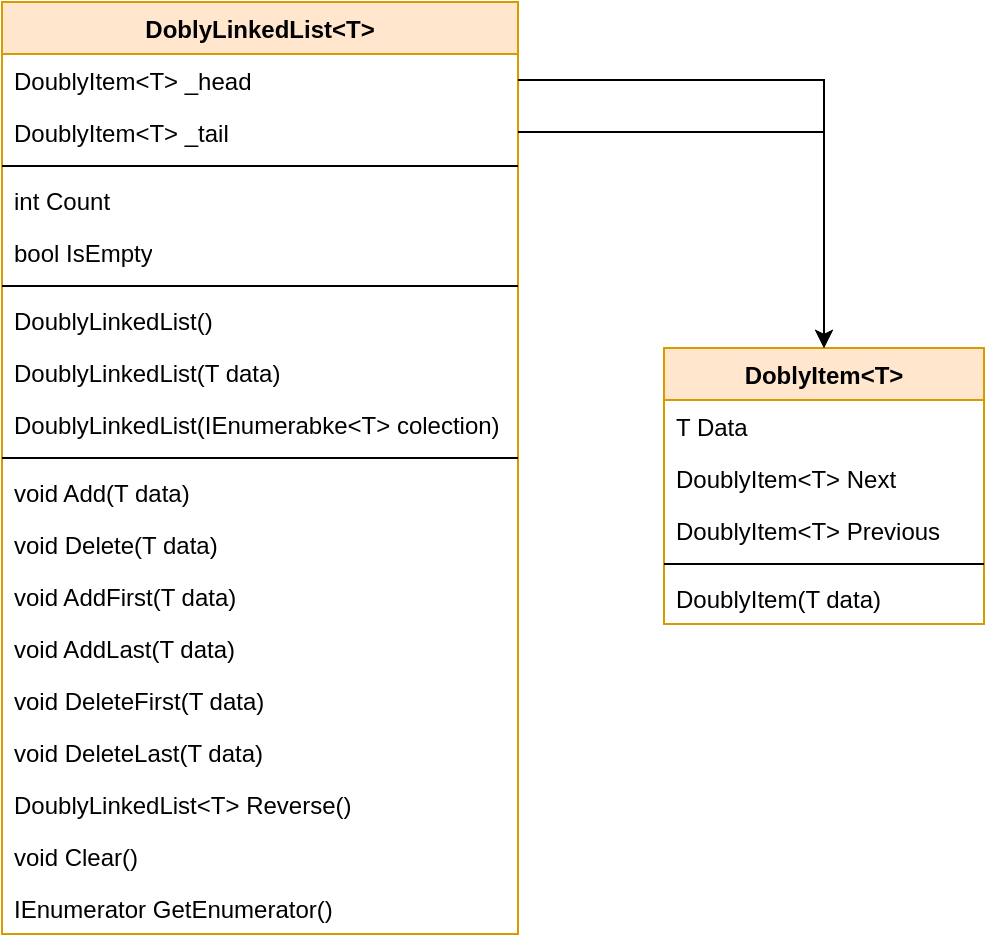<mxfile version="26.0.16">
  <diagram name="Page-1" id="hbmS2yzOFBh1u03z3mHZ">
    <mxGraphModel dx="1326" dy="1491" grid="0" gridSize="10" guides="1" tooltips="1" connect="1" arrows="1" fold="1" page="0" pageScale="1" pageWidth="827" pageHeight="1169" math="0" shadow="0">
      <root>
        <mxCell id="0" />
        <mxCell id="1" parent="0" />
        <mxCell id="TnqNEGDeOmvkH9XZ9pHF-1" value="DoblyItem&amp;lt;T&amp;gt;" style="swimlane;fontStyle=1;align=center;verticalAlign=top;childLayout=stackLayout;horizontal=1;startSize=26;horizontalStack=0;resizeParent=1;resizeParentMax=0;resizeLast=0;collapsible=1;marginBottom=0;whiteSpace=wrap;html=1;fillColor=#ffe6cc;strokeColor=#d79b00;" vertex="1" parent="1">
          <mxGeometry x="253" y="113" width="160" height="138" as="geometry" />
        </mxCell>
        <mxCell id="TnqNEGDeOmvkH9XZ9pHF-2" value="T Data" style="text;align=left;verticalAlign=top;spacingLeft=4;spacingRight=4;overflow=hidden;rotatable=0;points=[[0,0.5],[1,0.5]];portConstraint=eastwest;whiteSpace=wrap;html=1;" vertex="1" parent="TnqNEGDeOmvkH9XZ9pHF-1">
          <mxGeometry y="26" width="160" height="26" as="geometry" />
        </mxCell>
        <mxCell id="TnqNEGDeOmvkH9XZ9pHF-6" value="DoublyItem&amp;lt;T&amp;gt; Next" style="text;align=left;verticalAlign=top;spacingLeft=4;spacingRight=4;overflow=hidden;rotatable=0;points=[[0,0.5],[1,0.5]];portConstraint=eastwest;whiteSpace=wrap;html=1;" vertex="1" parent="TnqNEGDeOmvkH9XZ9pHF-1">
          <mxGeometry y="52" width="160" height="26" as="geometry" />
        </mxCell>
        <mxCell id="TnqNEGDeOmvkH9XZ9pHF-5" value="DoublyItem&amp;lt;T&amp;gt; Previous" style="text;align=left;verticalAlign=top;spacingLeft=4;spacingRight=4;overflow=hidden;rotatable=0;points=[[0,0.5],[1,0.5]];portConstraint=eastwest;whiteSpace=wrap;html=1;" vertex="1" parent="TnqNEGDeOmvkH9XZ9pHF-1">
          <mxGeometry y="78" width="160" height="26" as="geometry" />
        </mxCell>
        <mxCell id="TnqNEGDeOmvkH9XZ9pHF-3" value="" style="line;strokeWidth=1;align=left;verticalAlign=middle;spacingTop=-1;spacingLeft=3;spacingRight=3;rotatable=0;labelPosition=right;points=[];portConstraint=eastwest;" vertex="1" parent="TnqNEGDeOmvkH9XZ9pHF-1">
          <mxGeometry y="104" width="160" height="8" as="geometry" />
        </mxCell>
        <mxCell id="TnqNEGDeOmvkH9XZ9pHF-4" value="DoublyItem(T data)" style="text;align=left;verticalAlign=top;spacingLeft=4;spacingRight=4;overflow=hidden;rotatable=0;points=[[0,0.5],[1,0.5]];portConstraint=eastwest;whiteSpace=wrap;html=1;" vertex="1" parent="TnqNEGDeOmvkH9XZ9pHF-1">
          <mxGeometry y="112" width="160" height="26" as="geometry" />
        </mxCell>
        <mxCell id="TnqNEGDeOmvkH9XZ9pHF-7" value="DoblyLinkedList&amp;lt;T&amp;gt;" style="swimlane;fontStyle=1;align=center;verticalAlign=top;childLayout=stackLayout;horizontal=1;startSize=26;horizontalStack=0;resizeParent=1;resizeParentMax=0;resizeLast=0;collapsible=1;marginBottom=0;whiteSpace=wrap;html=1;fillColor=#ffe6cc;strokeColor=#d79b00;" vertex="1" parent="1">
          <mxGeometry x="-78" y="-60" width="258" height="466" as="geometry" />
        </mxCell>
        <mxCell id="TnqNEGDeOmvkH9XZ9pHF-9" value="DoublyItem&amp;lt;T&amp;gt; _head" style="text;align=left;verticalAlign=top;spacingLeft=4;spacingRight=4;overflow=hidden;rotatable=0;points=[[0,0.5],[1,0.5]];portConstraint=eastwest;whiteSpace=wrap;html=1;" vertex="1" parent="TnqNEGDeOmvkH9XZ9pHF-7">
          <mxGeometry y="26" width="258" height="26" as="geometry" />
        </mxCell>
        <mxCell id="TnqNEGDeOmvkH9XZ9pHF-10" value="DoublyItem&amp;lt;T&amp;gt; _tail" style="text;align=left;verticalAlign=top;spacingLeft=4;spacingRight=4;overflow=hidden;rotatable=0;points=[[0,0.5],[1,0.5]];portConstraint=eastwest;whiteSpace=wrap;html=1;" vertex="1" parent="TnqNEGDeOmvkH9XZ9pHF-7">
          <mxGeometry y="52" width="258" height="26" as="geometry" />
        </mxCell>
        <mxCell id="TnqNEGDeOmvkH9XZ9pHF-16" value="" style="line;strokeWidth=1;align=left;verticalAlign=middle;spacingTop=-1;spacingLeft=3;spacingRight=3;rotatable=0;labelPosition=right;points=[];portConstraint=eastwest;" vertex="1" parent="TnqNEGDeOmvkH9XZ9pHF-7">
          <mxGeometry y="78" width="258" height="8" as="geometry" />
        </mxCell>
        <mxCell id="TnqNEGDeOmvkH9XZ9pHF-13" value="int Count" style="text;align=left;verticalAlign=top;spacingLeft=4;spacingRight=4;overflow=hidden;rotatable=0;points=[[0,0.5],[1,0.5]];portConstraint=eastwest;whiteSpace=wrap;html=1;" vertex="1" parent="TnqNEGDeOmvkH9XZ9pHF-7">
          <mxGeometry y="86" width="258" height="26" as="geometry" />
        </mxCell>
        <mxCell id="TnqNEGDeOmvkH9XZ9pHF-17" value="bool IsEmpty" style="text;align=left;verticalAlign=top;spacingLeft=4;spacingRight=4;overflow=hidden;rotatable=0;points=[[0,0.5],[1,0.5]];portConstraint=eastwest;whiteSpace=wrap;html=1;" vertex="1" parent="TnqNEGDeOmvkH9XZ9pHF-7">
          <mxGeometry y="112" width="258" height="26" as="geometry" />
        </mxCell>
        <mxCell id="TnqNEGDeOmvkH9XZ9pHF-11" value="" style="line;strokeWidth=1;align=left;verticalAlign=middle;spacingTop=-1;spacingLeft=3;spacingRight=3;rotatable=0;labelPosition=right;points=[];portConstraint=eastwest;" vertex="1" parent="TnqNEGDeOmvkH9XZ9pHF-7">
          <mxGeometry y="138" width="258" height="8" as="geometry" />
        </mxCell>
        <mxCell id="TnqNEGDeOmvkH9XZ9pHF-14" value="DoublyLinkedList()" style="text;align=left;verticalAlign=top;spacingLeft=4;spacingRight=4;overflow=hidden;rotatable=0;points=[[0,0.5],[1,0.5]];portConstraint=eastwest;whiteSpace=wrap;html=1;" vertex="1" parent="TnqNEGDeOmvkH9XZ9pHF-7">
          <mxGeometry y="146" width="258" height="26" as="geometry" />
        </mxCell>
        <mxCell id="TnqNEGDeOmvkH9XZ9pHF-12" value="DoublyLinkedList(T data)" style="text;align=left;verticalAlign=top;spacingLeft=4;spacingRight=4;overflow=hidden;rotatable=0;points=[[0,0.5],[1,0.5]];portConstraint=eastwest;whiteSpace=wrap;html=1;" vertex="1" parent="TnqNEGDeOmvkH9XZ9pHF-7">
          <mxGeometry y="172" width="258" height="26" as="geometry" />
        </mxCell>
        <mxCell id="TnqNEGDeOmvkH9XZ9pHF-15" value="DoublyLinkedList(IEnumerabke&amp;lt;T&amp;gt; colection)" style="text;align=left;verticalAlign=top;spacingLeft=4;spacingRight=4;overflow=hidden;rotatable=0;points=[[0,0.5],[1,0.5]];portConstraint=eastwest;whiteSpace=wrap;html=1;" vertex="1" parent="TnqNEGDeOmvkH9XZ9pHF-7">
          <mxGeometry y="198" width="258" height="26" as="geometry" />
        </mxCell>
        <mxCell id="TnqNEGDeOmvkH9XZ9pHF-18" value="" style="line;strokeWidth=1;align=left;verticalAlign=middle;spacingTop=-1;spacingLeft=3;spacingRight=3;rotatable=0;labelPosition=right;points=[];portConstraint=eastwest;" vertex="1" parent="TnqNEGDeOmvkH9XZ9pHF-7">
          <mxGeometry y="224" width="258" height="8" as="geometry" />
        </mxCell>
        <mxCell id="TnqNEGDeOmvkH9XZ9pHF-19" value="void Add(T data)" style="text;align=left;verticalAlign=top;spacingLeft=4;spacingRight=4;overflow=hidden;rotatable=0;points=[[0,0.5],[1,0.5]];portConstraint=eastwest;whiteSpace=wrap;html=1;" vertex="1" parent="TnqNEGDeOmvkH9XZ9pHF-7">
          <mxGeometry y="232" width="258" height="26" as="geometry" />
        </mxCell>
        <mxCell id="TnqNEGDeOmvkH9XZ9pHF-20" value="void Delete(T data)" style="text;align=left;verticalAlign=top;spacingLeft=4;spacingRight=4;overflow=hidden;rotatable=0;points=[[0,0.5],[1,0.5]];portConstraint=eastwest;whiteSpace=wrap;html=1;" vertex="1" parent="TnqNEGDeOmvkH9XZ9pHF-7">
          <mxGeometry y="258" width="258" height="26" as="geometry" />
        </mxCell>
        <mxCell id="TnqNEGDeOmvkH9XZ9pHF-21" value="void AddFirst(T data)" style="text;align=left;verticalAlign=top;spacingLeft=4;spacingRight=4;overflow=hidden;rotatable=0;points=[[0,0.5],[1,0.5]];portConstraint=eastwest;whiteSpace=wrap;html=1;" vertex="1" parent="TnqNEGDeOmvkH9XZ9pHF-7">
          <mxGeometry y="284" width="258" height="26" as="geometry" />
        </mxCell>
        <mxCell id="TnqNEGDeOmvkH9XZ9pHF-29" value="void AddLast(T data)" style="text;align=left;verticalAlign=top;spacingLeft=4;spacingRight=4;overflow=hidden;rotatable=0;points=[[0,0.5],[1,0.5]];portConstraint=eastwest;whiteSpace=wrap;html=1;" vertex="1" parent="TnqNEGDeOmvkH9XZ9pHF-7">
          <mxGeometry y="310" width="258" height="26" as="geometry" />
        </mxCell>
        <mxCell id="TnqNEGDeOmvkH9XZ9pHF-30" value="void DeleteFirst(T data)" style="text;align=left;verticalAlign=top;spacingLeft=4;spacingRight=4;overflow=hidden;rotatable=0;points=[[0,0.5],[1,0.5]];portConstraint=eastwest;whiteSpace=wrap;html=1;" vertex="1" parent="TnqNEGDeOmvkH9XZ9pHF-7">
          <mxGeometry y="336" width="258" height="26" as="geometry" />
        </mxCell>
        <mxCell id="TnqNEGDeOmvkH9XZ9pHF-31" value="void DeleteLast(T data)" style="text;align=left;verticalAlign=top;spacingLeft=4;spacingRight=4;overflow=hidden;rotatable=0;points=[[0,0.5],[1,0.5]];portConstraint=eastwest;whiteSpace=wrap;html=1;" vertex="1" parent="TnqNEGDeOmvkH9XZ9pHF-7">
          <mxGeometry y="362" width="258" height="26" as="geometry" />
        </mxCell>
        <mxCell id="TnqNEGDeOmvkH9XZ9pHF-24" value="DoublyLinkedList&amp;lt;T&amp;gt; Reverse()" style="text;align=left;verticalAlign=top;spacingLeft=4;spacingRight=4;overflow=hidden;rotatable=0;points=[[0,0.5],[1,0.5]];portConstraint=eastwest;whiteSpace=wrap;html=1;" vertex="1" parent="TnqNEGDeOmvkH9XZ9pHF-7">
          <mxGeometry y="388" width="258" height="26" as="geometry" />
        </mxCell>
        <mxCell id="TnqNEGDeOmvkH9XZ9pHF-23" value="void Clear()" style="text;align=left;verticalAlign=top;spacingLeft=4;spacingRight=4;overflow=hidden;rotatable=0;points=[[0,0.5],[1,0.5]];portConstraint=eastwest;whiteSpace=wrap;html=1;" vertex="1" parent="TnqNEGDeOmvkH9XZ9pHF-7">
          <mxGeometry y="414" width="258" height="26" as="geometry" />
        </mxCell>
        <mxCell id="TnqNEGDeOmvkH9XZ9pHF-22" value="IEnumerator GetEnumerator()" style="text;align=left;verticalAlign=top;spacingLeft=4;spacingRight=4;overflow=hidden;rotatable=0;points=[[0,0.5],[1,0.5]];portConstraint=eastwest;whiteSpace=wrap;html=1;" vertex="1" parent="TnqNEGDeOmvkH9XZ9pHF-7">
          <mxGeometry y="440" width="258" height="26" as="geometry" />
        </mxCell>
        <mxCell id="TnqNEGDeOmvkH9XZ9pHF-25" style="edgeStyle=orthogonalEdgeStyle;rounded=0;orthogonalLoop=1;jettySize=auto;html=1;entryX=0.5;entryY=0;entryDx=0;entryDy=0;" edge="1" parent="1" source="TnqNEGDeOmvkH9XZ9pHF-9" target="TnqNEGDeOmvkH9XZ9pHF-1">
          <mxGeometry relative="1" as="geometry" />
        </mxCell>
        <mxCell id="TnqNEGDeOmvkH9XZ9pHF-27" style="edgeStyle=orthogonalEdgeStyle;rounded=0;orthogonalLoop=1;jettySize=auto;html=1;exitX=1;exitY=0.5;exitDx=0;exitDy=0;entryX=0.5;entryY=0;entryDx=0;entryDy=0;" edge="1" parent="1" source="TnqNEGDeOmvkH9XZ9pHF-10" target="TnqNEGDeOmvkH9XZ9pHF-1">
          <mxGeometry relative="1" as="geometry" />
        </mxCell>
      </root>
    </mxGraphModel>
  </diagram>
</mxfile>
